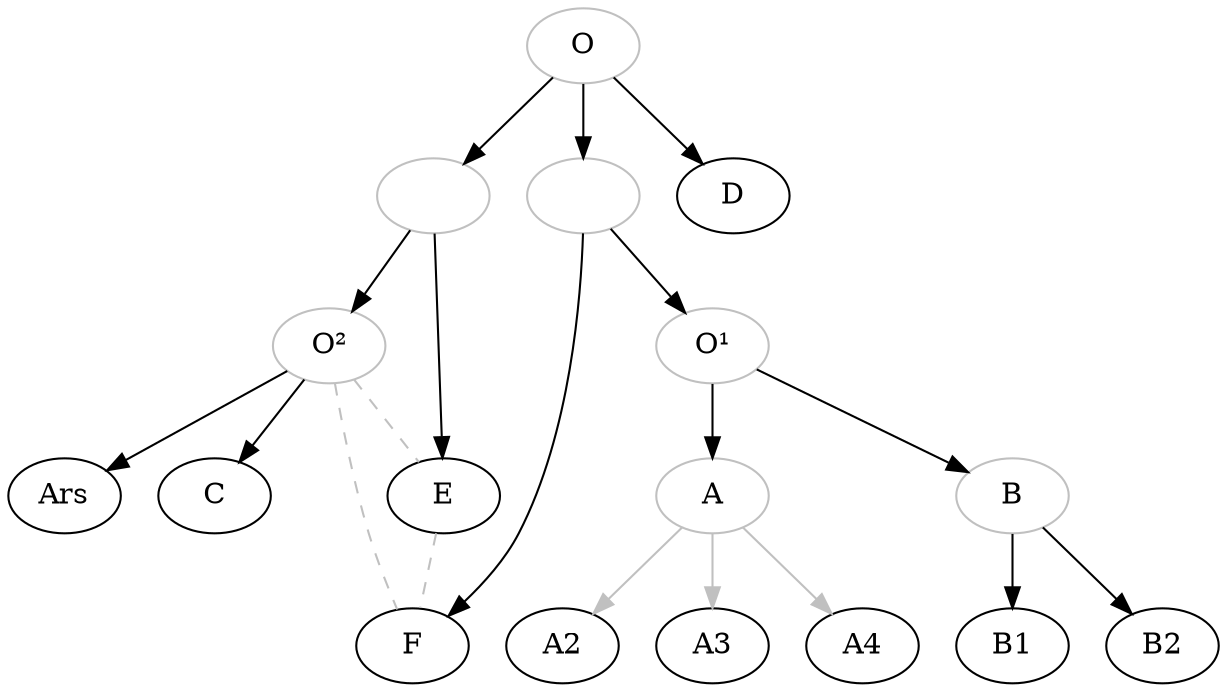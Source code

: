 digraph {

O[color="grey"];
1[color="grey", label=""];
2[color="grey", label=""];
O1[color="grey", label="O¹"];
O2[color="grey", label="O²"];
A[color="grey"];
B[color="grey"];

O->1;
1->O2;
O2->Ars;
O2->C;
1->E;
O->D;
O->2;
2->F;
2->O1;
O1->A;
A->A2[color="grey"];
A->A3[color="grey"];
A->A4[color="grey"];
O1->B;
B->B1;
B->B2;
E->F[style="dashed", dir=none, color="grey"];
O2->E[style="dashed", dir=none, color="grey"];
O2->F[style="dashed", dir=none, color="grey"];

}
